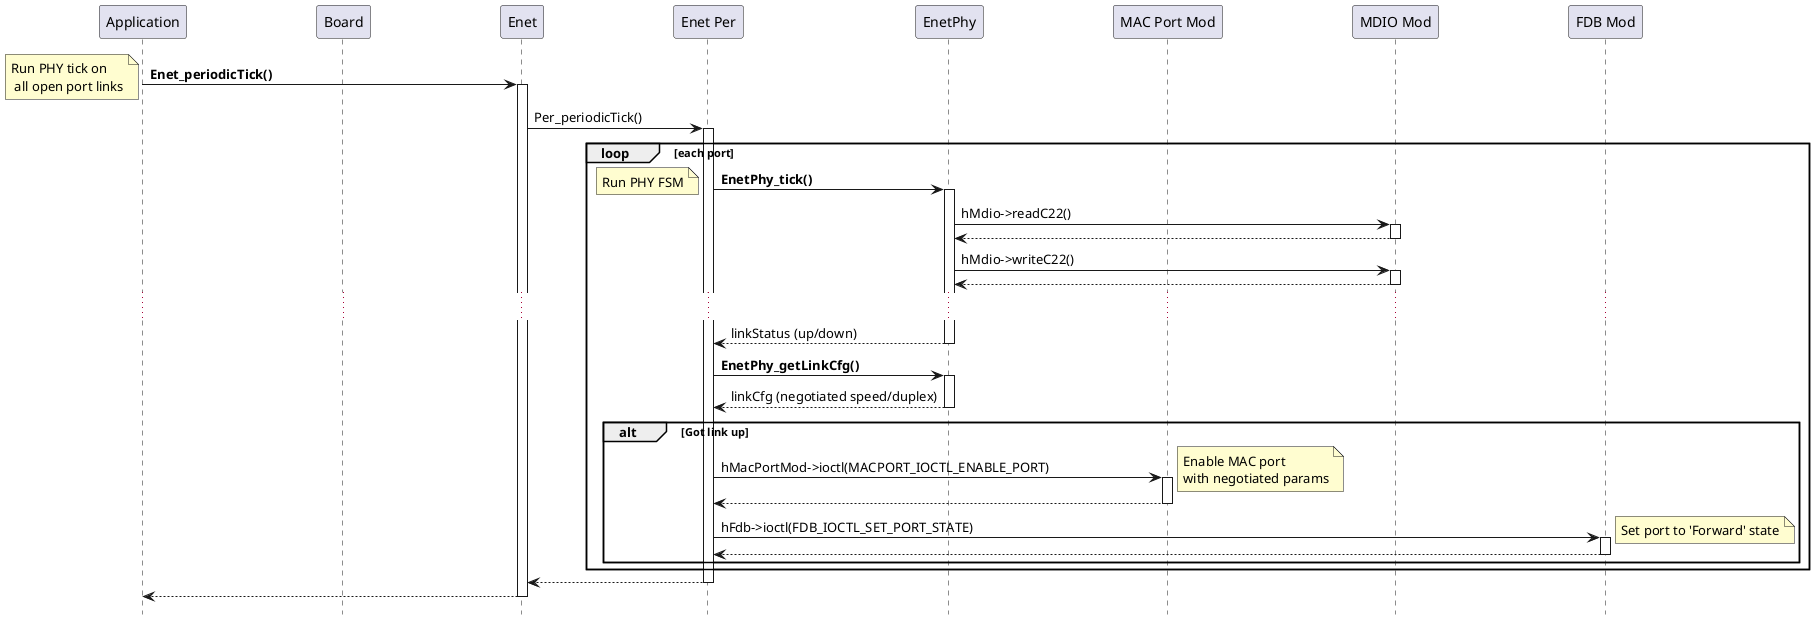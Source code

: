 @startuml
'Enet open sequence

skinparam sequenceParticipantPadding  60

skinparam note {
    BackgroundColor #FFFDD0
}

hide footbox

participant App  as "Application"  order 1
participant Brd  as "Board"        order 2
participant Enet as "Enet"         order 3
participant Per  as "Enet Per"     order 4
participant Phy  as "EnetPhy"      order 5
participant Mod1 as "MAC Port Mod" order 6
participant Mod2 as "MDIO Mod"     order 7
participant Mod3 as "FDB Mod"      order 8

App   -> Enet           : <b>Enet_periodicTick()</b>
note left               : Run PHY tick on\n all open port links
activate Enet
Enet  -> Per            : Per_periodicTick()
activate Per

loop each port
Per   -> Phy            : <b>EnetPhy_tick()</b>
note left               : Run PHY FSM
activate Phy

Phy   -> Mod2           : hMdio->readC22()
activate Mod2
Mod2 --> Phy
deactivate Mod2

Phy   -> Mod2           : hMdio->writeC22()
activate Mod2
Mod2 --> Phy
deactivate Mod2

...

Phy  --> Per            : linkStatus (up/down)
deactivate Phy

Per   -> Phy            : <b>EnetPhy_getLinkCfg()</b>
activate Phy
Phy  --> Per            : linkCfg (negotiated speed/duplex)
deactivate Phy

alt Got link up
Per   -> Mod1           : hMacPortMod->ioctl(MACPORT_IOCTL_ENABLE_PORT)
note right              : Enable MAC port\nwith negotiated params
activate Mod1
Mod1 --> Per
deactivate Mod1

Per   -> Mod3           : hFdb->ioctl(FDB_IOCTL_SET_PORT_STATE)
note right              : Set port to 'Forward' state
activate Mod3
Mod3 --> Per
deactivate Mod3
end

end

Per  --> Enet
deactivate Per

Enet --> App
deactivate Enet

@enduml
